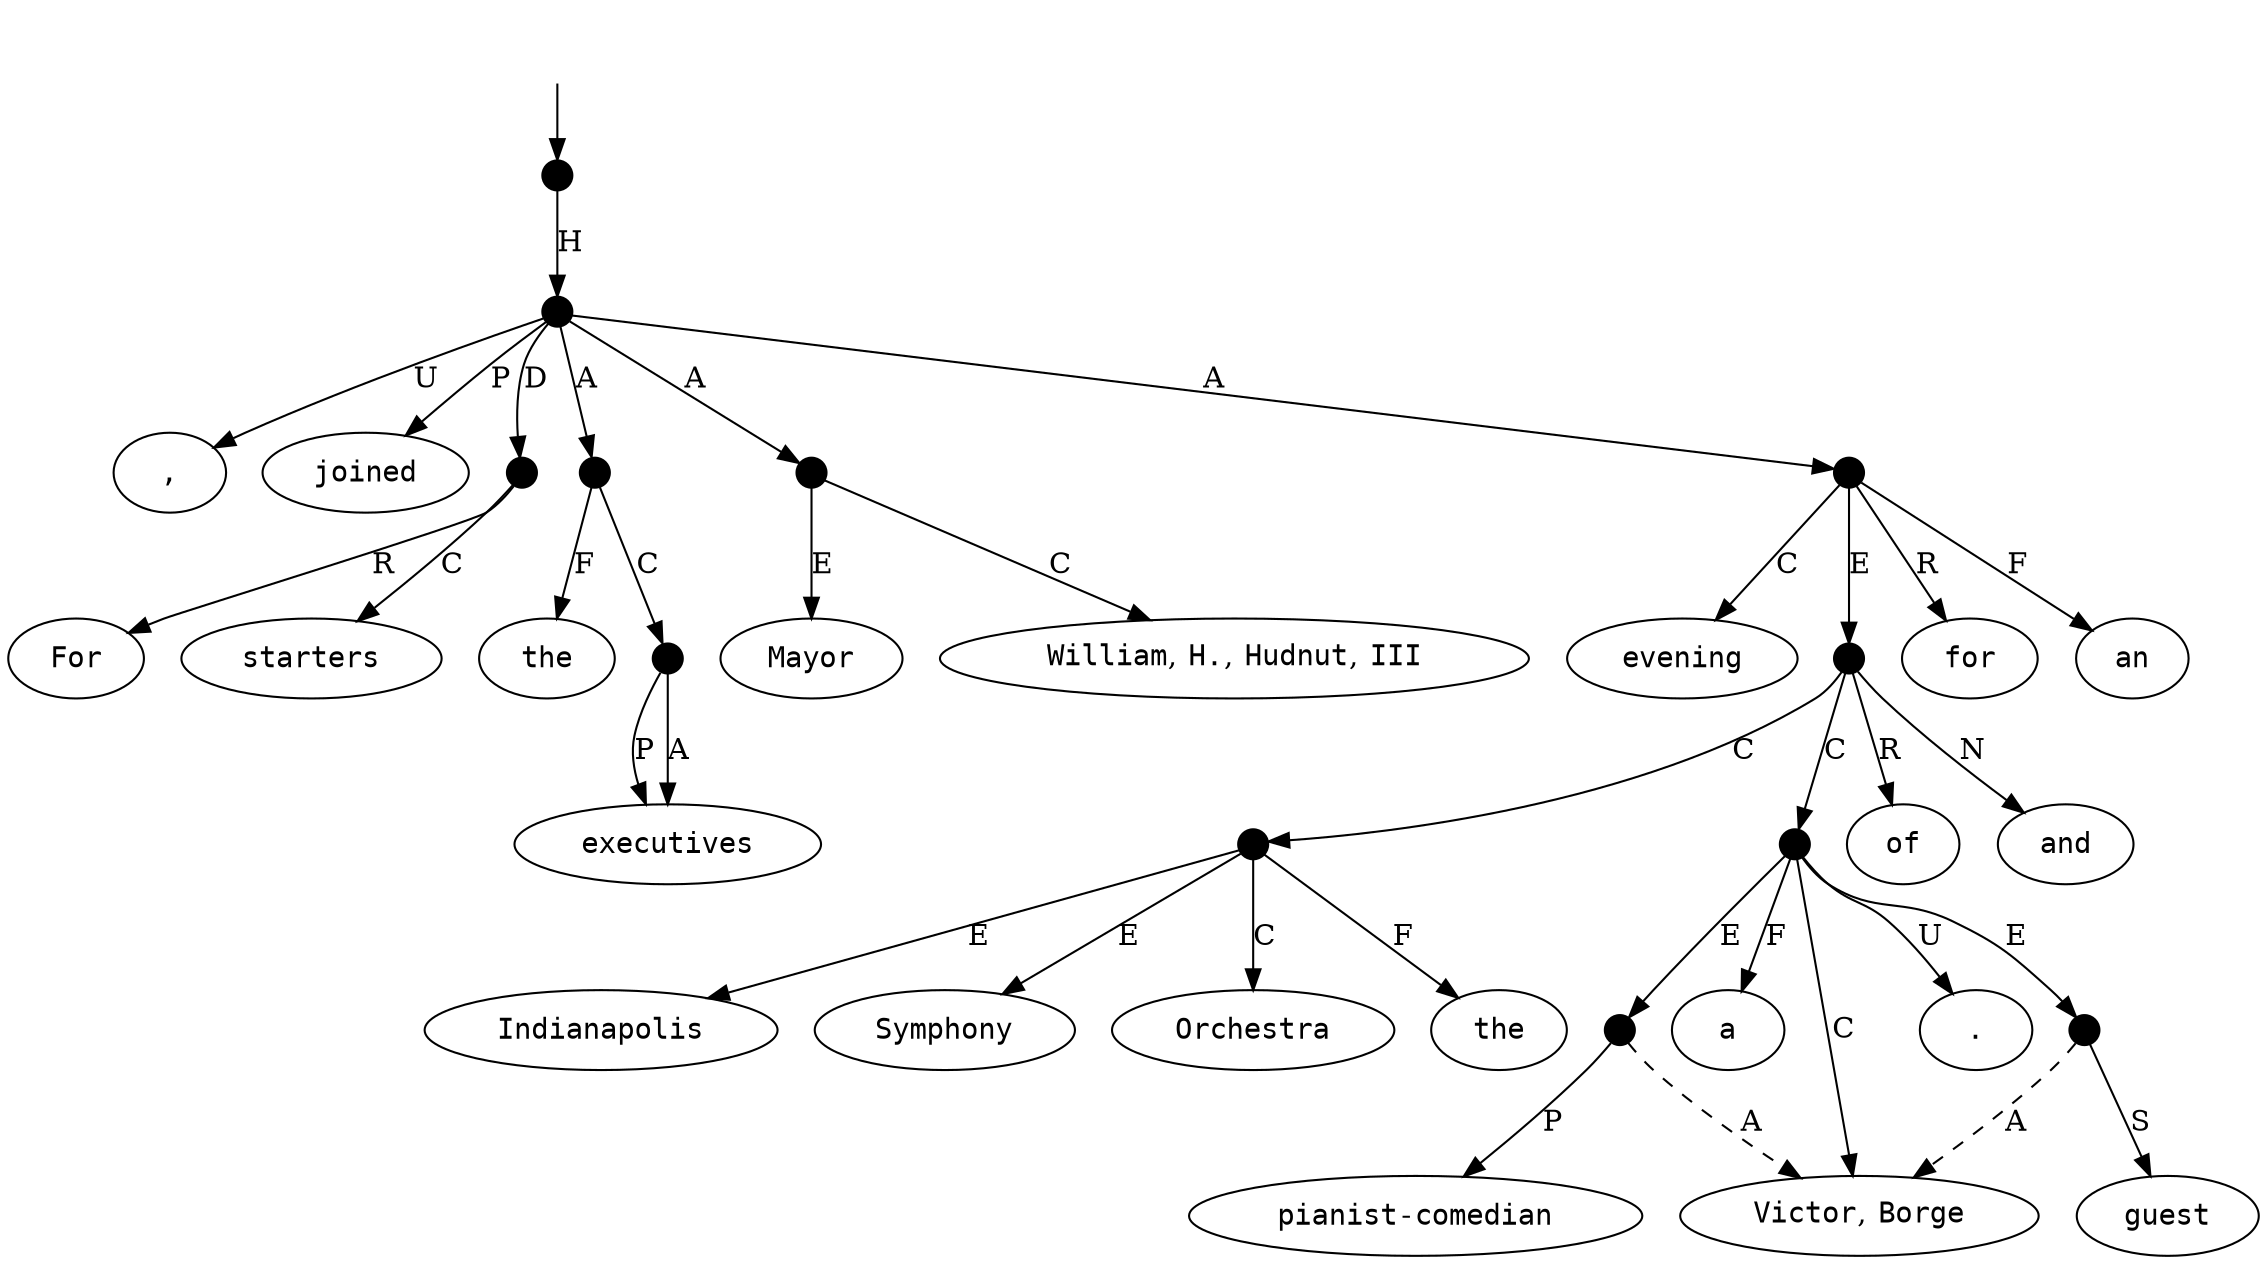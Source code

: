 digraph "20010007" {
  top [ style=invis ];
  top -> 23;
  0 [ label=<<table align="center" border="0" cellspacing="0"><tr><td colspan="2"><font face="Courier">For</font></td></tr></table>> ];
  1 [ label=<<table align="center" border="0" cellspacing="0"><tr><td colspan="2"><font face="Courier">starters</font></td></tr></table>> ];
  2 [ label=<<table align="center" border="0" cellspacing="0"><tr><td colspan="2"><font face="Courier">,</font></td></tr></table>> ];
  3 [ label=<<table align="center" border="0" cellspacing="0"><tr><td colspan="2"><font face="Courier">the</font></td></tr></table>> ];
  4 [ label=<<table align="center" border="0" cellspacing="0"><tr><td colspan="2"><font face="Courier">executives</font></td></tr></table>> ];
  5 [ label=<<table align="center" border="0" cellspacing="0"><tr><td colspan="2"><font face="Courier">joined</font></td></tr></table>> ];
  6 [ label=<<table align="center" border="0" cellspacing="0"><tr><td colspan="2"><font face="Courier">Mayor</font></td></tr></table>> ];
  7 [ label=<<table align="center" border="0" cellspacing="0"><tr><td colspan="2"><font face="Courier">William</font>,&nbsp;<font face="Courier">H.</font>,&nbsp;<font face="Courier">Hudnut</font>,&nbsp;<font face="Courier">III</font></td></tr></table>> ];
  8 [ label=<<table align="center" border="0" cellspacing="0"><tr><td colspan="2"><font face="Courier">for</font></td></tr></table>> ];
  9 [ label=<<table align="center" border="0" cellspacing="0"><tr><td colspan="2"><font face="Courier">an</font></td></tr></table>> ];
  10 [ label=<<table align="center" border="0" cellspacing="0"><tr><td colspan="2"><font face="Courier">evening</font></td></tr></table>> ];
  11 [ label=<<table align="center" border="0" cellspacing="0"><tr><td colspan="2"><font face="Courier">of</font></td></tr></table>> ];
  12 [ label=<<table align="center" border="0" cellspacing="0"><tr><td colspan="2"><font face="Courier">the</font></td></tr></table>> ];
  13 [ label=<<table align="center" border="0" cellspacing="0"><tr><td colspan="2"><font face="Courier">Indianapolis</font></td></tr></table>> ];
  14 [ label=<<table align="center" border="0" cellspacing="0"><tr><td colspan="2"><font face="Courier">Symphony</font></td></tr></table>> ];
  15 [ label=<<table align="center" border="0" cellspacing="0"><tr><td colspan="2"><font face="Courier">Orchestra</font></td></tr></table>> ];
  16 [ label=<<table align="center" border="0" cellspacing="0"><tr><td colspan="2"><font face="Courier">and</font></td></tr></table>> ];
  17 [ label=<<table align="center" border="0" cellspacing="0"><tr><td colspan="2"><font face="Courier">a</font></td></tr></table>> ];
  18 [ label=<<table align="center" border="0" cellspacing="0"><tr><td colspan="2"><font face="Courier">guest</font></td></tr></table>> ];
  19 [ label=<<table align="center" border="0" cellspacing="0"><tr><td colspan="2"><font face="Courier">pianist-comedian</font></td></tr></table>> ];
  20 [ label=<<table align="center" border="0" cellspacing="0"><tr><td colspan="2"><font face="Courier">Victor</font>,&nbsp;<font face="Courier">Borge</font></td></tr></table>> ];
  21 [ label=<<table align="center" border="0" cellspacing="0"><tr><td colspan="2"><font face="Courier">.</font></td></tr></table>> ];
  22 [ shape=point, width=0.2 ];
  23 [ shape=point, width=0.2 ];
  24 [ shape=point, width=0.2 ];
  25 [ shape=point, width=0.2 ];
  26 [ shape=point, width=0.2 ];
  27 [ shape=point, width=0.2 ];
  28 [ shape=point, width=0.2 ];
  29 [ shape=point, width=0.2 ];
  30 [ shape=point, width=0.2 ];
  31 [ shape=point, width=0.2 ];
  32 [ shape=point, width=0.2 ];
  33 [ shape=point, width=0.2 ];
  31 -> 20 [ label="C" ];
  29 -> 11 [ label="R" ];
  23 -> 24 [ label="H" ];
  24 -> 5 [ label="P" ];
  24 -> 28 [ label="A" ];
  32 -> 18 [ label="S" ];
  24 -> 27 [ label="A" ];
  25 -> 3 [ label="F" ];
  28 -> 29 [ label="E" ];
  33 -> 20 [ label="A", style=dashed ];
  28 -> 10 [ label="C" ];
  24 -> 25 [ label="A" ];
  31 -> 17 [ label="F" ];
  32 -> 20 [ label="A", style=dashed ];
  22 -> 0 [ label="R" ];
  30 -> 14 [ label="E" ];
  26 -> 4 [ label="P" ];
  24 -> 22 [ label="D" ];
  22 -> 1 [ label="C" ];
  29 -> 31 [ label="C" ];
  30 -> 12 [ label="F" ];
  26 -> 4 [ label="A" ];
  29 -> 16 [ label="N" ];
  31 -> 33 [ label="E" ];
  27 -> 7 [ label="C" ];
  28 -> 9 [ label="F" ];
  31 -> 32 [ label="E" ];
  27 -> 6 [ label="E" ];
  30 -> 15 [ label="C" ];
  33 -> 19 [ label="P" ];
  31 -> 21 [ label="U" ];
  29 -> 30 [ label="C" ];
  24 -> 2 [ label="U" ];
  28 -> 8 [ label="R" ];
  25 -> 26 [ label="C" ];
  30 -> 13 [ label="E" ];
}

